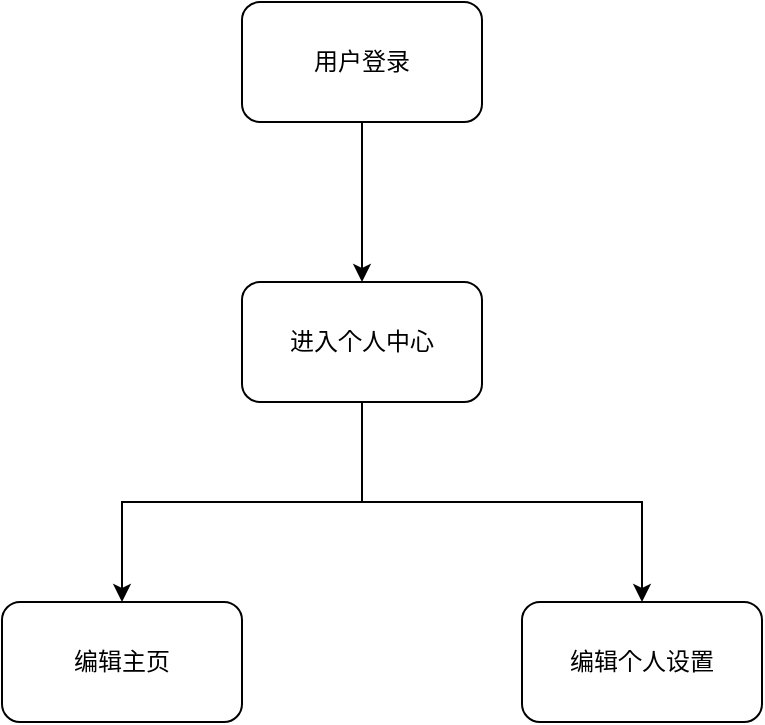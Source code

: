 <mxfile version="15.7.3" type="github">
  <diagram id="LF02aArohuGkMqN7xxVO" name="第 1 页">
    <mxGraphModel dx="813" dy="435" grid="1" gridSize="10" guides="1" tooltips="1" connect="1" arrows="1" fold="1" page="1" pageScale="1" pageWidth="827" pageHeight="1169" math="0" shadow="0">
      <root>
        <mxCell id="0" />
        <mxCell id="1" parent="0" />
        <mxCell id="QSF2X8id9F-HUwGCcCJs-4" value="" style="edgeStyle=orthogonalEdgeStyle;rounded=0;orthogonalLoop=1;jettySize=auto;html=1;" edge="1" parent="1" source="QSF2X8id9F-HUwGCcCJs-1" target="QSF2X8id9F-HUwGCcCJs-3">
          <mxGeometry relative="1" as="geometry" />
        </mxCell>
        <mxCell id="QSF2X8id9F-HUwGCcCJs-1" value="用户登录" style="rounded=1;whiteSpace=wrap;html=1;" vertex="1" parent="1">
          <mxGeometry x="360" y="40" width="120" height="60" as="geometry" />
        </mxCell>
        <mxCell id="QSF2X8id9F-HUwGCcCJs-6" value="" style="edgeStyle=orthogonalEdgeStyle;rounded=0;orthogonalLoop=1;jettySize=auto;html=1;" edge="1" parent="1" source="QSF2X8id9F-HUwGCcCJs-3" target="QSF2X8id9F-HUwGCcCJs-5">
          <mxGeometry relative="1" as="geometry" />
        </mxCell>
        <mxCell id="QSF2X8id9F-HUwGCcCJs-8" value="" style="edgeStyle=orthogonalEdgeStyle;rounded=0;orthogonalLoop=1;jettySize=auto;html=1;" edge="1" parent="1" source="QSF2X8id9F-HUwGCcCJs-3" target="QSF2X8id9F-HUwGCcCJs-7">
          <mxGeometry relative="1" as="geometry">
            <Array as="points">
              <mxPoint x="420" y="290" />
              <mxPoint x="560" y="290" />
            </Array>
          </mxGeometry>
        </mxCell>
        <mxCell id="QSF2X8id9F-HUwGCcCJs-3" value="进入个人中心" style="whiteSpace=wrap;html=1;rounded=1;" vertex="1" parent="1">
          <mxGeometry x="360" y="180" width="120" height="60" as="geometry" />
        </mxCell>
        <mxCell id="QSF2X8id9F-HUwGCcCJs-5" value="编辑主页" style="whiteSpace=wrap;html=1;rounded=1;" vertex="1" parent="1">
          <mxGeometry x="240" y="340" width="120" height="60" as="geometry" />
        </mxCell>
        <mxCell id="QSF2X8id9F-HUwGCcCJs-7" value="编辑个人设置" style="whiteSpace=wrap;html=1;rounded=1;" vertex="1" parent="1">
          <mxGeometry x="500" y="340" width="120" height="60" as="geometry" />
        </mxCell>
      </root>
    </mxGraphModel>
  </diagram>
</mxfile>
